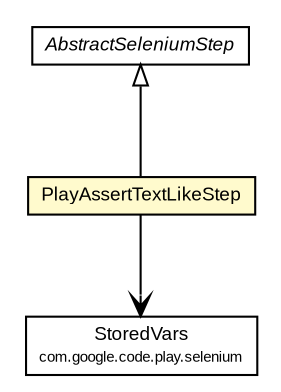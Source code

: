 #!/usr/local/bin/dot
#
# Class diagram 
# Generated by UMLGraph version R5_6-24-gf6e263 (http://www.umlgraph.org/)
#

digraph G {
	edge [fontname="arial",fontsize=10,labelfontname="arial",labelfontsize=10];
	node [fontname="arial",fontsize=10,shape=plaintext];
	nodesep=0.25;
	ranksep=0.5;
	// com.google.code.play.selenium.StoredVars
	c1011 [label=<<table title="com.google.code.play.selenium.StoredVars" border="0" cellborder="1" cellspacing="0" cellpadding="2" port="p" href="../StoredVars.html">
		<tr><td><table border="0" cellspacing="0" cellpadding="1">
<tr><td align="center" balign="center"> StoredVars </td></tr>
<tr><td align="center" balign="center"><font point-size="7.0"> com.google.code.play.selenium </font></td></tr>
		</table></td></tr>
		</table>>, URL="../StoredVars.html", fontname="arial", fontcolor="black", fontsize=9.0];
	// com.google.code.play.selenium.step.PlayAssertTextLikeStep
	c1034 [label=<<table title="com.google.code.play.selenium.step.PlayAssertTextLikeStep" border="0" cellborder="1" cellspacing="0" cellpadding="2" port="p" bgcolor="lemonChiffon" href="./PlayAssertTextLikeStep.html">
		<tr><td><table border="0" cellspacing="0" cellpadding="1">
<tr><td align="center" balign="center"> PlayAssertTextLikeStep </td></tr>
		</table></td></tr>
		</table>>, URL="./PlayAssertTextLikeStep.html", fontname="arial", fontcolor="black", fontsize=9.0];
	// com.google.code.play.selenium.step.AbstractSeleniumStep
	c1050 [label=<<table title="com.google.code.play.selenium.step.AbstractSeleniumStep" border="0" cellborder="1" cellspacing="0" cellpadding="2" port="p" href="./AbstractSeleniumStep.html">
		<tr><td><table border="0" cellspacing="0" cellpadding="1">
<tr><td align="center" balign="center"><font face="arial italic"> AbstractSeleniumStep </font></td></tr>
		</table></td></tr>
		</table>>, URL="./AbstractSeleniumStep.html", fontname="arial", fontcolor="black", fontsize=9.0];
	//com.google.code.play.selenium.step.PlayAssertTextLikeStep extends com.google.code.play.selenium.step.AbstractSeleniumStep
	c1050:p -> c1034:p [dir=back,arrowtail=empty];
	// com.google.code.play.selenium.step.PlayAssertTextLikeStep NAVASSOC com.google.code.play.selenium.StoredVars
	c1034:p -> c1011:p [taillabel="", label="", headlabel="", fontname="arial", fontcolor="black", fontsize=10.0, color="black", arrowhead=open];
}

